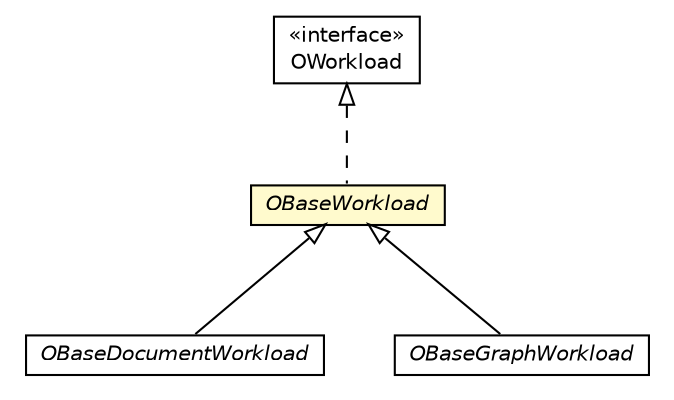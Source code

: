 #!/usr/local/bin/dot
#
# Class diagram 
# Generated by UMLGraph version R5_6-24-gf6e263 (http://www.umlgraph.org/)
#

digraph G {
	edge [fontname="Helvetica",fontsize=10,labelfontname="Helvetica",labelfontsize=10];
	node [fontname="Helvetica",fontsize=10,shape=plaintext];
	nodesep=0.25;
	ranksep=0.5;
	// com.orientechnologies.orient.stresstest.workload.OBaseDocumentWorkload
	c710811 [label=<<table title="com.orientechnologies.orient.stresstest.workload.OBaseDocumentWorkload" border="0" cellborder="1" cellspacing="0" cellpadding="2" port="p" href="./OBaseDocumentWorkload.html">
		<tr><td><table border="0" cellspacing="0" cellpadding="1">
<tr><td align="center" balign="center"><font face="Helvetica-Oblique"> OBaseDocumentWorkload </font></td></tr>
		</table></td></tr>
		</table>>, URL="./OBaseDocumentWorkload.html", fontname="Helvetica", fontcolor="black", fontsize=10.0];
	// com.orientechnologies.orient.stresstest.workload.OBaseWorkload
	c710813 [label=<<table title="com.orientechnologies.orient.stresstest.workload.OBaseWorkload" border="0" cellborder="1" cellspacing="0" cellpadding="2" port="p" bgcolor="lemonChiffon" href="./OBaseWorkload.html">
		<tr><td><table border="0" cellspacing="0" cellpadding="1">
<tr><td align="center" balign="center"><font face="Helvetica-Oblique"> OBaseWorkload </font></td></tr>
		</table></td></tr>
		</table>>, URL="./OBaseWorkload.html", fontname="Helvetica", fontcolor="black", fontsize=10.0];
	// com.orientechnologies.orient.stresstest.workload.OWorkload
	c710816 [label=<<table title="com.orientechnologies.orient.stresstest.workload.OWorkload" border="0" cellborder="1" cellspacing="0" cellpadding="2" port="p" href="./OWorkload.html">
		<tr><td><table border="0" cellspacing="0" cellpadding="1">
<tr><td align="center" balign="center"> &#171;interface&#187; </td></tr>
<tr><td align="center" balign="center"> OWorkload </td></tr>
		</table></td></tr>
		</table>>, URL="./OWorkload.html", fontname="Helvetica", fontcolor="black", fontsize=10.0];
	// com.orientechnologies.orient.graph.stresstest.OBaseGraphWorkload
	c711076 [label=<<table title="com.orientechnologies.orient.graph.stresstest.OBaseGraphWorkload" border="0" cellborder="1" cellspacing="0" cellpadding="2" port="p" href="../../graph/stresstest/OBaseGraphWorkload.html">
		<tr><td><table border="0" cellspacing="0" cellpadding="1">
<tr><td align="center" balign="center"><font face="Helvetica-Oblique"> OBaseGraphWorkload </font></td></tr>
		</table></td></tr>
		</table>>, URL="../../graph/stresstest/OBaseGraphWorkload.html", fontname="Helvetica", fontcolor="black", fontsize=10.0];
	//com.orientechnologies.orient.stresstest.workload.OBaseDocumentWorkload extends com.orientechnologies.orient.stresstest.workload.OBaseWorkload
	c710813:p -> c710811:p [dir=back,arrowtail=empty];
	//com.orientechnologies.orient.stresstest.workload.OBaseWorkload implements com.orientechnologies.orient.stresstest.workload.OWorkload
	c710816:p -> c710813:p [dir=back,arrowtail=empty,style=dashed];
	//com.orientechnologies.orient.graph.stresstest.OBaseGraphWorkload extends com.orientechnologies.orient.stresstest.workload.OBaseWorkload
	c710813:p -> c711076:p [dir=back,arrowtail=empty];
}

